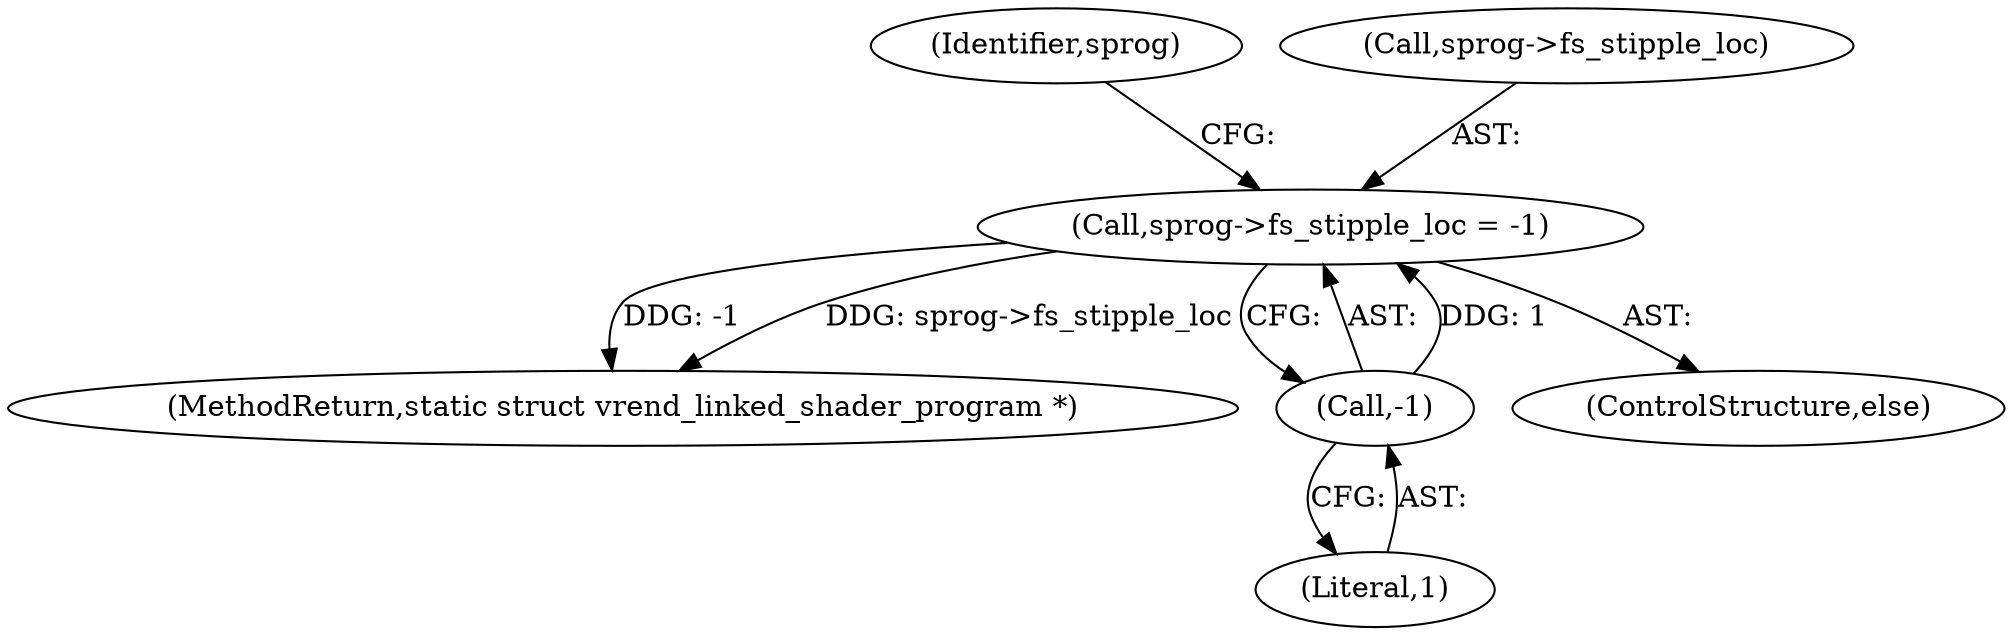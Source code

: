 digraph "0_virglrenderer_a2f12a1b0f95b13b6f8dc3d05d7b74b4386394e4@pointer" {
"1000520" [label="(Call,sprog->fs_stipple_loc = -1)"];
"1000524" [label="(Call,-1)"];
"1000528" [label="(Identifier,sprog)"];
"1000521" [label="(Call,sprog->fs_stipple_loc)"];
"1000520" [label="(Call,sprog->fs_stipple_loc = -1)"];
"1001107" [label="(MethodReturn,static struct vrend_linked_shader_program *)"];
"1000519" [label="(ControlStructure,else)"];
"1000524" [label="(Call,-1)"];
"1000525" [label="(Literal,1)"];
"1000520" -> "1000519"  [label="AST: "];
"1000520" -> "1000524"  [label="CFG: "];
"1000521" -> "1000520"  [label="AST: "];
"1000524" -> "1000520"  [label="AST: "];
"1000528" -> "1000520"  [label="CFG: "];
"1000520" -> "1001107"  [label="DDG: -1"];
"1000520" -> "1001107"  [label="DDG: sprog->fs_stipple_loc"];
"1000524" -> "1000520"  [label="DDG: 1"];
"1000524" -> "1000525"  [label="CFG: "];
"1000525" -> "1000524"  [label="AST: "];
}
